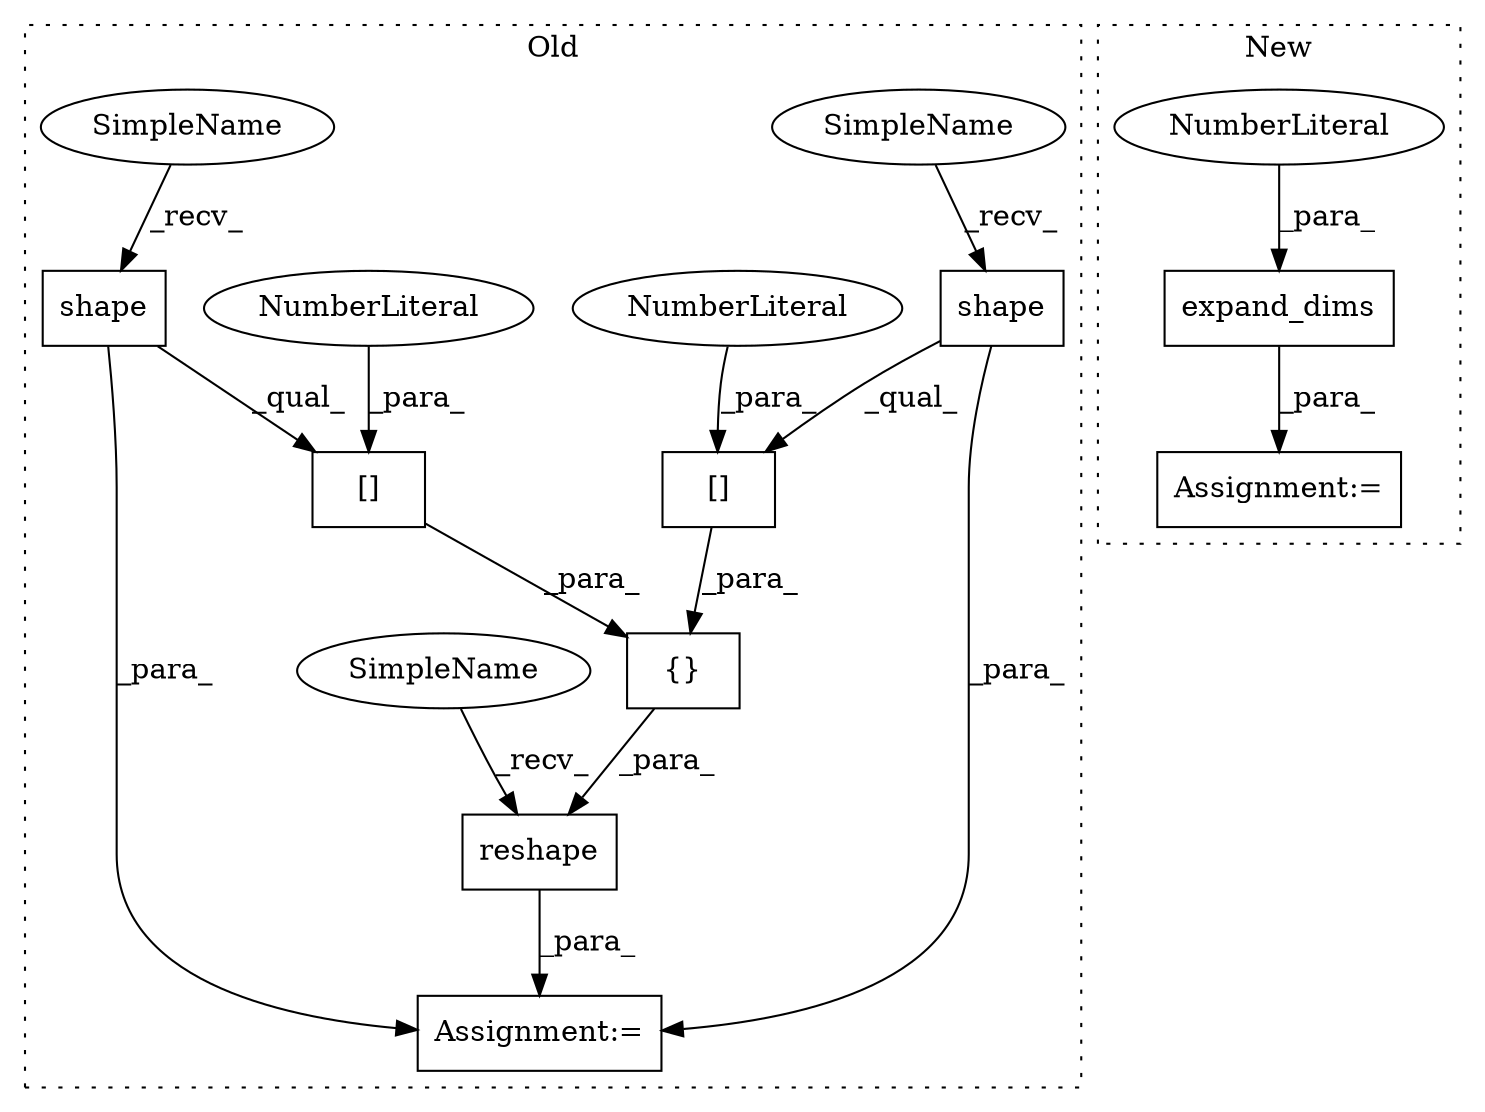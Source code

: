 digraph G {
subgraph cluster0 {
1 [label="reshape" a="32" s="8249,8337" l="8,1" shape="box"];
5 [label="{}" a="4" s="8285,8335" l="1,1" shape="box"];
6 [label="Assignment:=" a="7" s="8237" l="1" shape="box"];
7 [label="[]" a="2" s="8288,8310" l="21,1" shape="box"];
8 [label="NumberLiteral" a="34" s="8309" l="1" shape="ellipse"];
9 [label="[]" a="2" s="8312,8334" l="21,1" shape="box"];
10 [label="NumberLiteral" a="34" s="8333" l="1" shape="ellipse"];
11 [label="shape" a="32" s="8323,8331" l="6,1" shape="box"];
12 [label="shape" a="32" s="8299,8307" l="6,1" shape="box"];
13 [label="SimpleName" a="42" s="8238" l="10" shape="ellipse"];
14 [label="SimpleName" a="42" s="8288" l="10" shape="ellipse"];
15 [label="SimpleName" a="42" s="8312" l="10" shape="ellipse"];
label = "Old";
style="dotted";
}
subgraph cluster1 {
2 [label="expand_dims" a="32" s="8079,8095" l="12,1" shape="box"];
3 [label="NumberLiteral" a="34" s="8094" l="1" shape="ellipse"];
4 [label="Assignment:=" a="7" s="8067" l="1" shape="box"];
label = "New";
style="dotted";
}
1 -> 6 [label="_para_"];
2 -> 4 [label="_para_"];
3 -> 2 [label="_para_"];
5 -> 1 [label="_para_"];
7 -> 5 [label="_para_"];
8 -> 7 [label="_para_"];
9 -> 5 [label="_para_"];
10 -> 9 [label="_para_"];
11 -> 9 [label="_qual_"];
11 -> 6 [label="_para_"];
12 -> 6 [label="_para_"];
12 -> 7 [label="_qual_"];
13 -> 1 [label="_recv_"];
14 -> 12 [label="_recv_"];
15 -> 11 [label="_recv_"];
}
